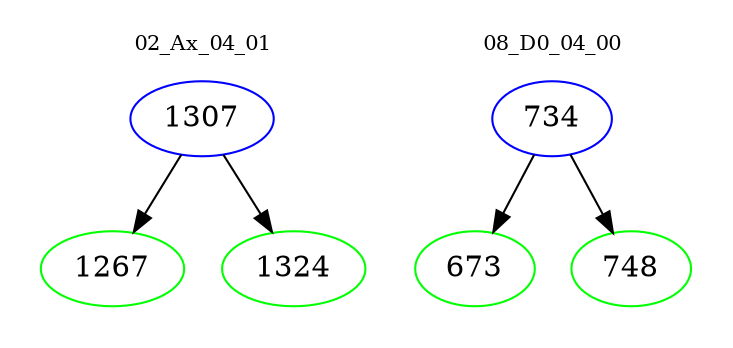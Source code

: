 digraph{
subgraph cluster_0 {
color = white
label = "02_Ax_04_01";
fontsize=10;
T0_1307 [label="1307", color="blue"]
T0_1307 -> T0_1267 [color="black"]
T0_1267 [label="1267", color="green"]
T0_1307 -> T0_1324 [color="black"]
T0_1324 [label="1324", color="green"]
}
subgraph cluster_1 {
color = white
label = "08_D0_04_00";
fontsize=10;
T1_734 [label="734", color="blue"]
T1_734 -> T1_673 [color="black"]
T1_673 [label="673", color="green"]
T1_734 -> T1_748 [color="black"]
T1_748 [label="748", color="green"]
}
}
